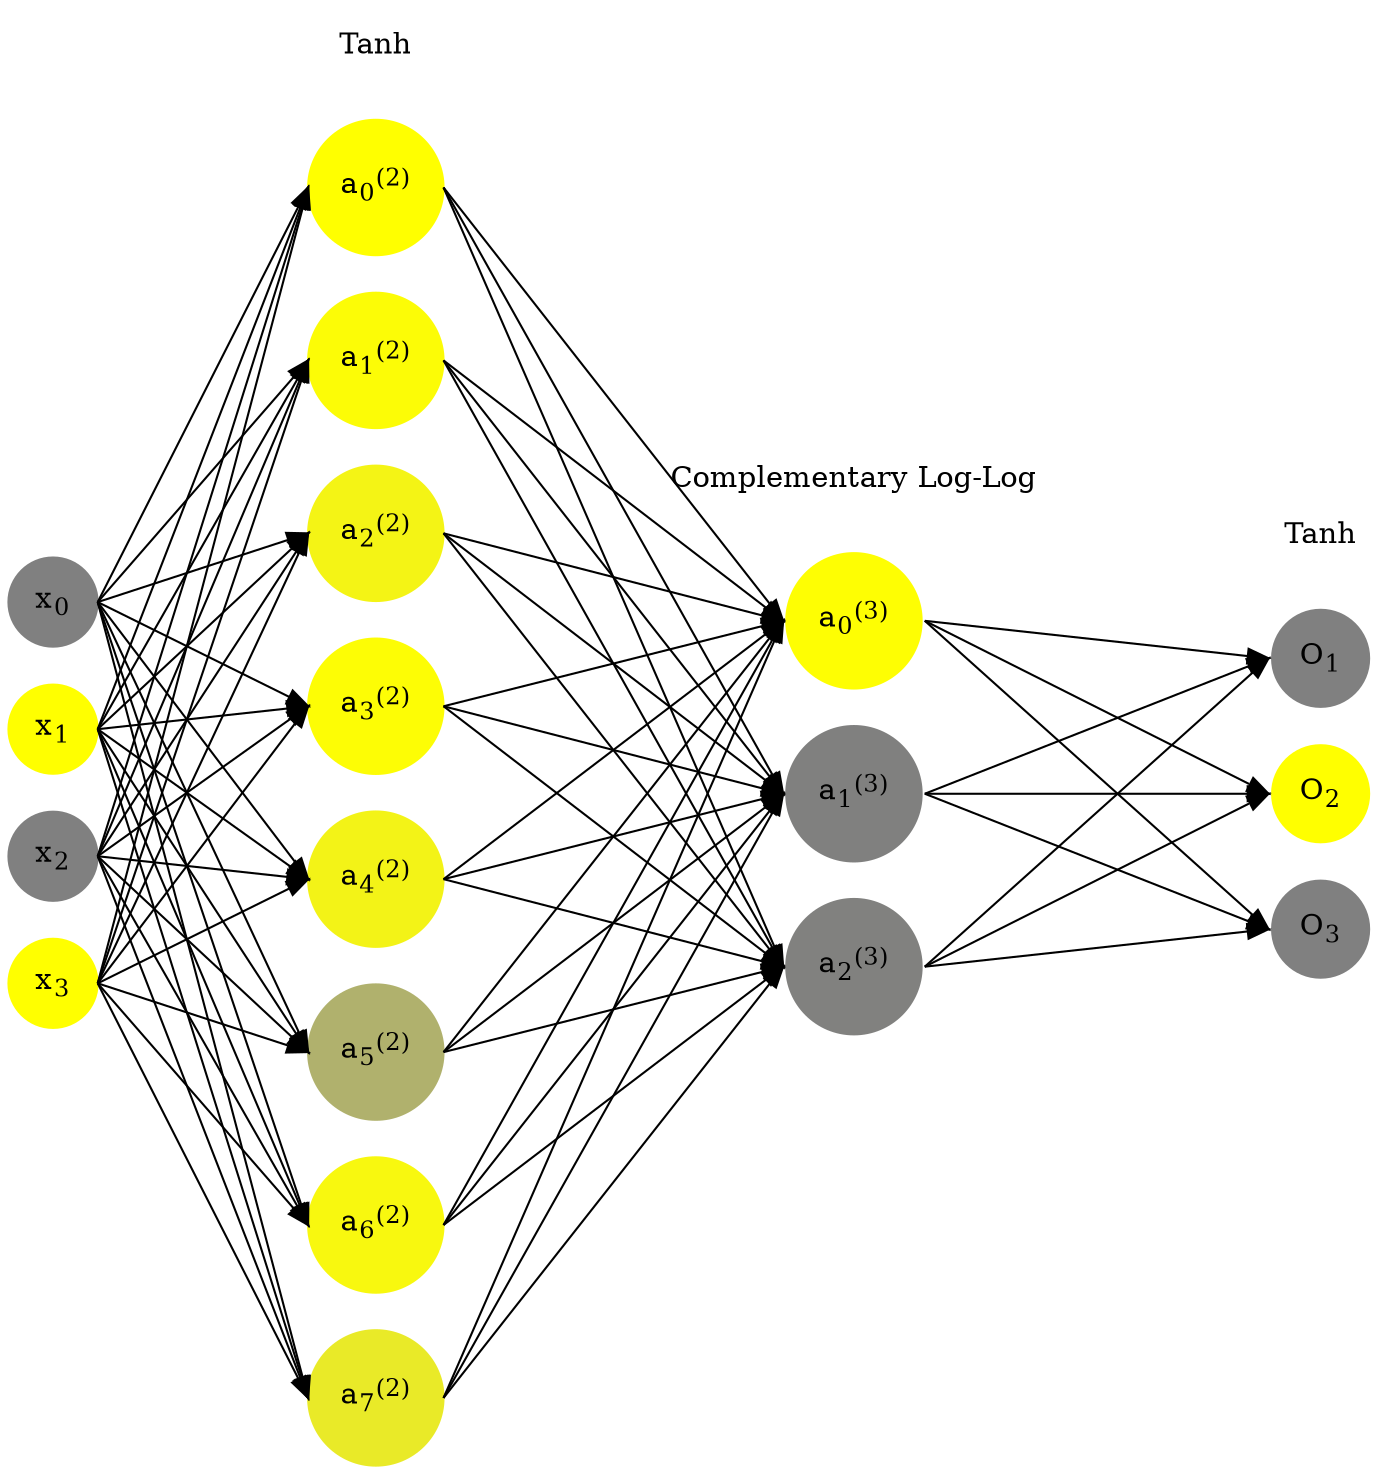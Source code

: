 digraph G {
	rankdir = LR;
	splines=false;
	edge[style=invis];
	ranksep= 1.4;
	{
	node [shape=circle, color="0.1667, 0.0, 0.5", style=filled, fillcolor="0.1667, 0.0, 0.5"];
	x0 [label=<x<sub>0</sub>>];
	}
	{
	node [shape=circle, color="0.1667, 1.0, 1.0", style=filled, fillcolor="0.1667, 1.0, 1.0"];
	x1 [label=<x<sub>1</sub>>];
	}
	{
	node [shape=circle, color="0.1667, 0.0, 0.5", style=filled, fillcolor="0.1667, 0.0, 0.5"];
	x2 [label=<x<sub>2</sub>>];
	}
	{
	node [shape=circle, color="0.1667, 1.0, 1.0", style=filled, fillcolor="0.1667, 1.0, 1.0"];
	x3 [label=<x<sub>3</sub>>];
	}
	{
	node [shape=circle, color="0.1667, 0.999878, 0.999939", style=filled, fillcolor="0.1667, 0.999878, 0.999939"];
	a02 [label=<a<sub>0</sub><sup>(2)</sup>>];
	}
	{
	node [shape=circle, color="0.1667, 0.974394, 0.987197", style=filled, fillcolor="0.1667, 0.974394, 0.987197"];
	a12 [label=<a<sub>1</sub><sup>(2)</sup>>];
	}
	{
	node [shape=circle, color="0.1667, 0.913210, 0.956605", style=filled, fillcolor="0.1667, 0.913210, 0.956605"];
	a22 [label=<a<sub>2</sub><sup>(2)</sup>>];
	}
	{
	node [shape=circle, color="0.1667, 0.979016, 0.989508", style=filled, fillcolor="0.1667, 0.979016, 0.989508"];
	a32 [label=<a<sub>3</sub><sup>(2)</sup>>];
	}
	{
	node [shape=circle, color="0.1667, 0.903974, 0.951987", style=filled, fillcolor="0.1667, 0.903974, 0.951987"];
	a42 [label=<a<sub>4</sub><sup>(2)</sup>>];
	}
	{
	node [shape=circle, color="0.1667, 0.382905, 0.691452", style=filled, fillcolor="0.1667, 0.382905, 0.691452"];
	a52 [label=<a<sub>5</sub><sup>(2)</sup>>];
	}
	{
	node [shape=circle, color="0.1667, 0.937998, 0.968999", style=filled, fillcolor="0.1667, 0.937998, 0.968999"];
	a62 [label=<a<sub>6</sub><sup>(2)</sup>>];
	}
	{
	node [shape=circle, color="0.1667, 0.828434, 0.914217", style=filled, fillcolor="0.1667, 0.828434, 0.914217"];
	a72 [label=<a<sub>7</sub><sup>(2)</sup>>];
	}
	{
	node [shape=circle, color="0.1667, 0.987733, 0.993866", style=filled, fillcolor="0.1667, 0.987733, 0.993866"];
	a03 [label=<a<sub>0</sub><sup>(3)</sup>>];
	}
	{
	node [shape=circle, color="0.1667, 0.004663, 0.502331", style=filled, fillcolor="0.1667, 0.004663, 0.502331"];
	a13 [label=<a<sub>1</sub><sup>(3)</sup>>];
	}
	{
	node [shape=circle, color="0.1667, 0.010996, 0.505498", style=filled, fillcolor="0.1667, 0.010996, 0.505498"];
	a23 [label=<a<sub>2</sub><sup>(3)</sup>>];
	}
	{
	node [shape=circle, color="0.1667, 0.0, 0.5", style=filled, fillcolor="0.1667, 0.0, 0.5"];
	O1 [label=<O<sub>1</sub>>];
	}
	{
	node [shape=circle, color="0.1667, 1.0, 1.0", style=filled, fillcolor="0.1667, 1.0, 1.0"];
	O2 [label=<O<sub>2</sub>>];
	}
	{
	node [shape=circle, color="0.1667, 0.0, 0.5", style=filled, fillcolor="0.1667, 0.0, 0.5"];
	O3 [label=<O<sub>3</sub>>];
	}
	{
	rank=same;
	x0->x1->x2->x3;
	}
	{
	rank=same;
	a02->a12->a22->a32->a42->a52->a62->a72;
	}
	{
	rank=same;
	a03->a13->a23;
	}
	{
	rank=same;
	O1->O2->O3;
	}
	l1 [shape=plaintext,label="Tanh"];
	l1->a02;
	{rank=same; l1;a02};
	l2 [shape=plaintext,label="Complementary Log-Log"];
	l2->a03;
	{rank=same; l2;a03};
	l3 [shape=plaintext,label="Tanh"];
	l3->O1;
	{rank=same; l3;O1};
edge[style=solid, tailport=e, headport=w];
	{x0;x1;x2;x3} -> {a02;a12;a22;a32;a42;a52;a62;a72};
	{a02;a12;a22;a32;a42;a52;a62;a72} -> {a03;a13;a23};
	{a03;a13;a23} -> {O1,O2,O3};
}